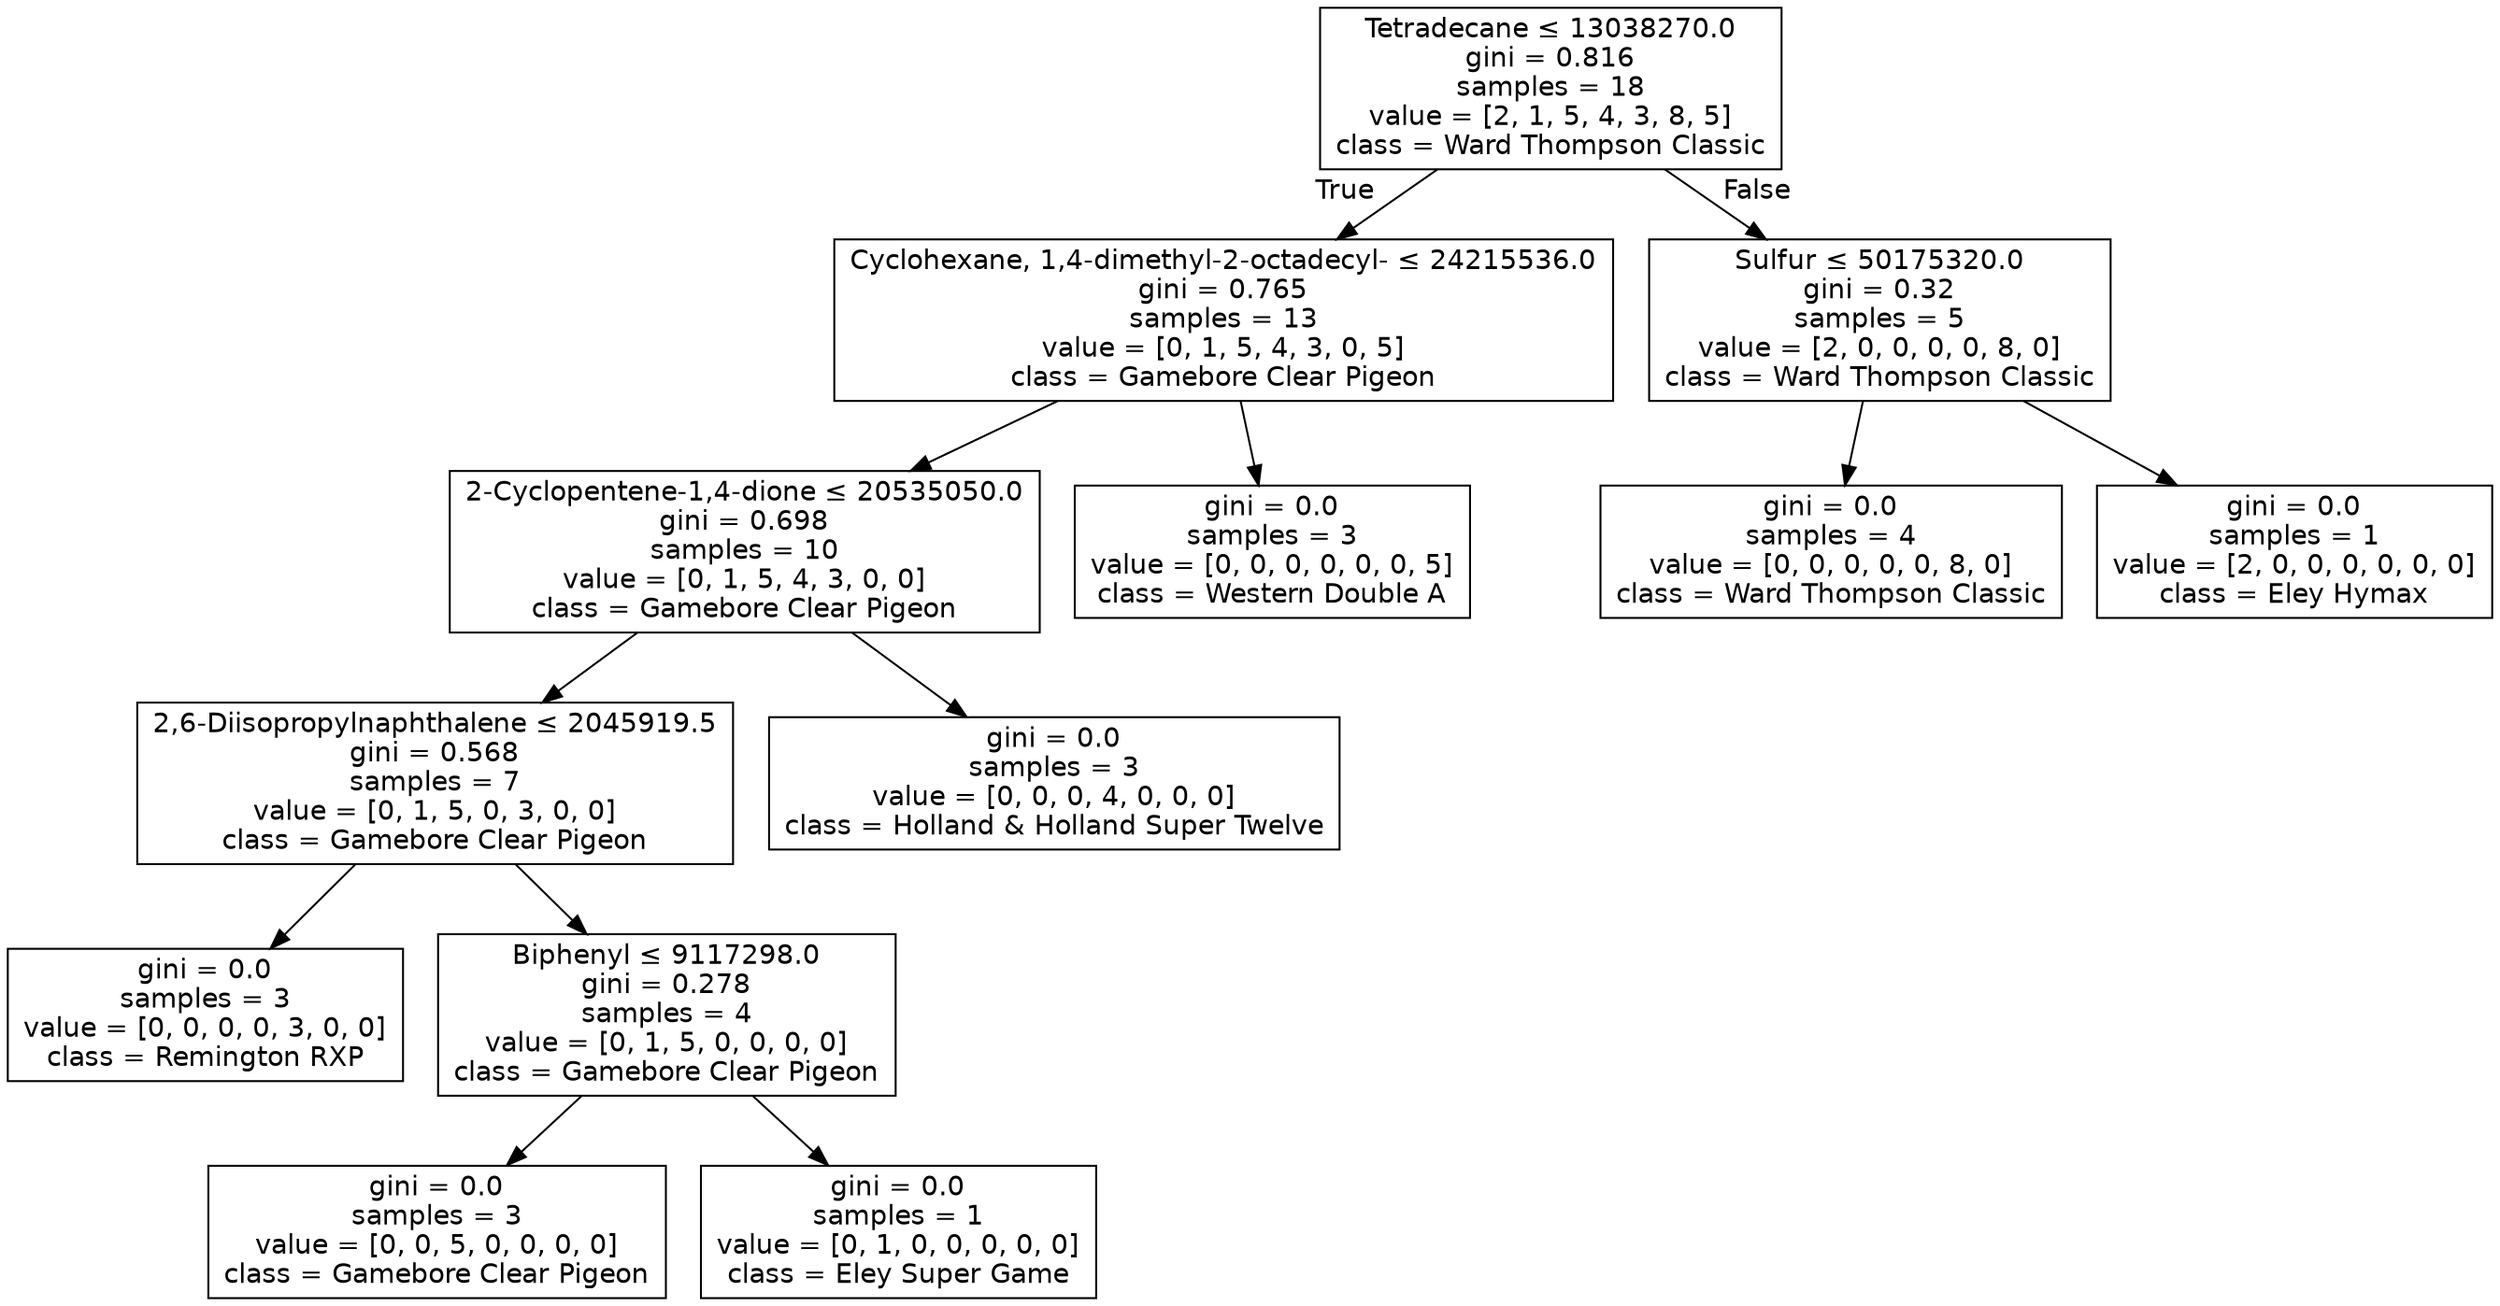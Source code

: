 digraph Tree {
node [shape=box, fontname="helvetica"] ;
edge [fontname="helvetica"] ;
0 [label=<Tetradecane &le; 13038270.0<br/>gini = 0.816<br/>samples = 18<br/>value = [2, 1, 5, 4, 3, 8, 5]<br/>class = Ward Thompson Classic>] ;
1 [label=<Cyclohexane, 1,4-dimethyl-2-octadecyl- &le; 24215536.0<br/>gini = 0.765<br/>samples = 13<br/>value = [0, 1, 5, 4, 3, 0, 5]<br/>class = Gamebore Clear Pigeon>] ;
0 -> 1 [labeldistance=2.5, labelangle=45, headlabel="True"] ;
2 [label=<2-Cyclopentene-1,4-dione &le; 20535050.0<br/>gini = 0.698<br/>samples = 10<br/>value = [0, 1, 5, 4, 3, 0, 0]<br/>class = Gamebore Clear Pigeon>] ;
1 -> 2 ;
3 [label=<2,6-Diisopropylnaphthalene &le; 2045919.5<br/>gini = 0.568<br/>samples = 7<br/>value = [0, 1, 5, 0, 3, 0, 0]<br/>class = Gamebore Clear Pigeon>] ;
2 -> 3 ;
4 [label=<gini = 0.0<br/>samples = 3<br/>value = [0, 0, 0, 0, 3, 0, 0]<br/>class = Remington RXP>] ;
3 -> 4 ;
5 [label=<Biphenyl &le; 9117298.0<br/>gini = 0.278<br/>samples = 4<br/>value = [0, 1, 5, 0, 0, 0, 0]<br/>class = Gamebore Clear Pigeon>] ;
3 -> 5 ;
6 [label=<gini = 0.0<br/>samples = 3<br/>value = [0, 0, 5, 0, 0, 0, 0]<br/>class = Gamebore Clear Pigeon>] ;
5 -> 6 ;
7 [label=<gini = 0.0<br/>samples = 1<br/>value = [0, 1, 0, 0, 0, 0, 0]<br/>class = Eley Super Game>] ;
5 -> 7 ;
8 [label=<gini = 0.0<br/>samples = 3<br/>value = [0, 0, 0, 4, 0, 0, 0]<br/>class = Holland &amp; Holland Super Twelve>] ;
2 -> 8 ;
9 [label=<gini = 0.0<br/>samples = 3<br/>value = [0, 0, 0, 0, 0, 0, 5]<br/>class = Western Double A>] ;
1 -> 9 ;
10 [label=<Sulfur &le; 50175320.0<br/>gini = 0.32<br/>samples = 5<br/>value = [2, 0, 0, 0, 0, 8, 0]<br/>class = Ward Thompson Classic>] ;
0 -> 10 [labeldistance=2.5, labelangle=-45, headlabel="False"] ;
11 [label=<gini = 0.0<br/>samples = 4<br/>value = [0, 0, 0, 0, 0, 8, 0]<br/>class = Ward Thompson Classic>] ;
10 -> 11 ;
12 [label=<gini = 0.0<br/>samples = 1<br/>value = [2, 0, 0, 0, 0, 0, 0]<br/>class = Eley Hymax>] ;
10 -> 12 ;
}
